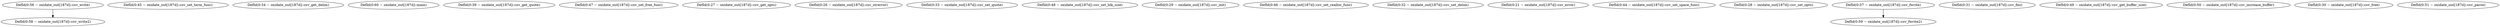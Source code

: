 strict digraph {
"DefId(0:58 ~ oxidate_out[187d]::csv_write2)";
"DefId(0:56 ~ oxidate_out[187d]::csv_write)";
"DefId(0:45 ~ oxidate_out[187d]::csv_set_term_func)";
"DefId(0:34 ~ oxidate_out[187d]::csv_get_delim)";
"DefId(0:60 ~ oxidate_out[187d]::main)";
"DefId(0:39 ~ oxidate_out[187d]::csv_get_quote)";
"DefId(0:47 ~ oxidate_out[187d]::csv_set_free_func)";
"DefId(0:27 ~ oxidate_out[187d]::csv_get_opts)";
"DefId(0:26 ~ oxidate_out[187d]::csv_strerror)";
"DefId(0:33 ~ oxidate_out[187d]::csv_set_quote)";
"DefId(0:48 ~ oxidate_out[187d]::csv_set_blk_size)";
"DefId(0:29 ~ oxidate_out[187d]::csv_init)";
"DefId(0:46 ~ oxidate_out[187d]::csv_set_realloc_func)";
"DefId(0:32 ~ oxidate_out[187d]::csv_set_delim)";
"DefId(0:21 ~ oxidate_out[187d]::csv_error)";
"DefId(0:44 ~ oxidate_out[187d]::csv_set_space_func)";
"DefId(0:28 ~ oxidate_out[187d]::csv_set_opts)";
"DefId(0:59 ~ oxidate_out[187d]::csv_fwrite2)";
"DefId(0:57 ~ oxidate_out[187d]::csv_fwrite)";
"DefId(0:31 ~ oxidate_out[187d]::csv_fini)";
"DefId(0:49 ~ oxidate_out[187d]::csv_get_buffer_size)";
"DefId(0:50 ~ oxidate_out[187d]::csv_increase_buffer)";
"DefId(0:30 ~ oxidate_out[187d]::csv_free)";
"DefId(0:51 ~ oxidate_out[187d]::csv_parse)";
"DefId(0:56 ~ oxidate_out[187d]::csv_write)" -> "DefId(0:58 ~ oxidate_out[187d]::csv_write2)";
"DefId(0:57 ~ oxidate_out[187d]::csv_fwrite)" -> "DefId(0:59 ~ oxidate_out[187d]::csv_fwrite2)";
}

